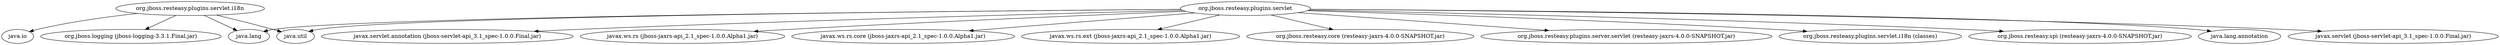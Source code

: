 digraph "classes" {
    // Path: /home/rsearls/j1/Resteasy/resteasy-servlet-initializer/target/classes
   "org.jboss.resteasy.plugins.servlet"               -> "java.lang";
   "org.jboss.resteasy.plugins.servlet"               -> "java.lang.annotation";
   "org.jboss.resteasy.plugins.servlet"               -> "java.util";
   "org.jboss.resteasy.plugins.servlet"               -> "javax.servlet (jboss-servlet-api_3.1_spec-1.0.0.Final.jar)";
   "org.jboss.resteasy.plugins.servlet"               -> "javax.servlet.annotation (jboss-servlet-api_3.1_spec-1.0.0.Final.jar)";
   "org.jboss.resteasy.plugins.servlet"               -> "javax.ws.rs (jboss-jaxrs-api_2.1_spec-1.0.0.Alpha1.jar)";
   "org.jboss.resteasy.plugins.servlet"               -> "javax.ws.rs.core (jboss-jaxrs-api_2.1_spec-1.0.0.Alpha1.jar)";
   "org.jboss.resteasy.plugins.servlet"               -> "javax.ws.rs.ext (jboss-jaxrs-api_2.1_spec-1.0.0.Alpha1.jar)";
   "org.jboss.resteasy.plugins.servlet"               -> "org.jboss.resteasy.core (resteasy-jaxrs-4.0.0-SNAPSHOT.jar)";
   "org.jboss.resteasy.plugins.servlet"               -> "org.jboss.resteasy.plugins.server.servlet (resteasy-jaxrs-4.0.0-SNAPSHOT.jar)";
   "org.jboss.resteasy.plugins.servlet"               -> "org.jboss.resteasy.plugins.servlet.i18n (classes)";
   "org.jboss.resteasy.plugins.servlet"               -> "org.jboss.resteasy.spi (resteasy-jaxrs-4.0.0-SNAPSHOT.jar)";
   "org.jboss.resteasy.plugins.servlet.i18n"          -> "java.io";
   "org.jboss.resteasy.plugins.servlet.i18n"          -> "java.lang";
   "org.jboss.resteasy.plugins.servlet.i18n"          -> "java.util";
   "org.jboss.resteasy.plugins.servlet.i18n"          -> "org.jboss.logging (jboss-logging-3.3.1.Final.jar)";
}
